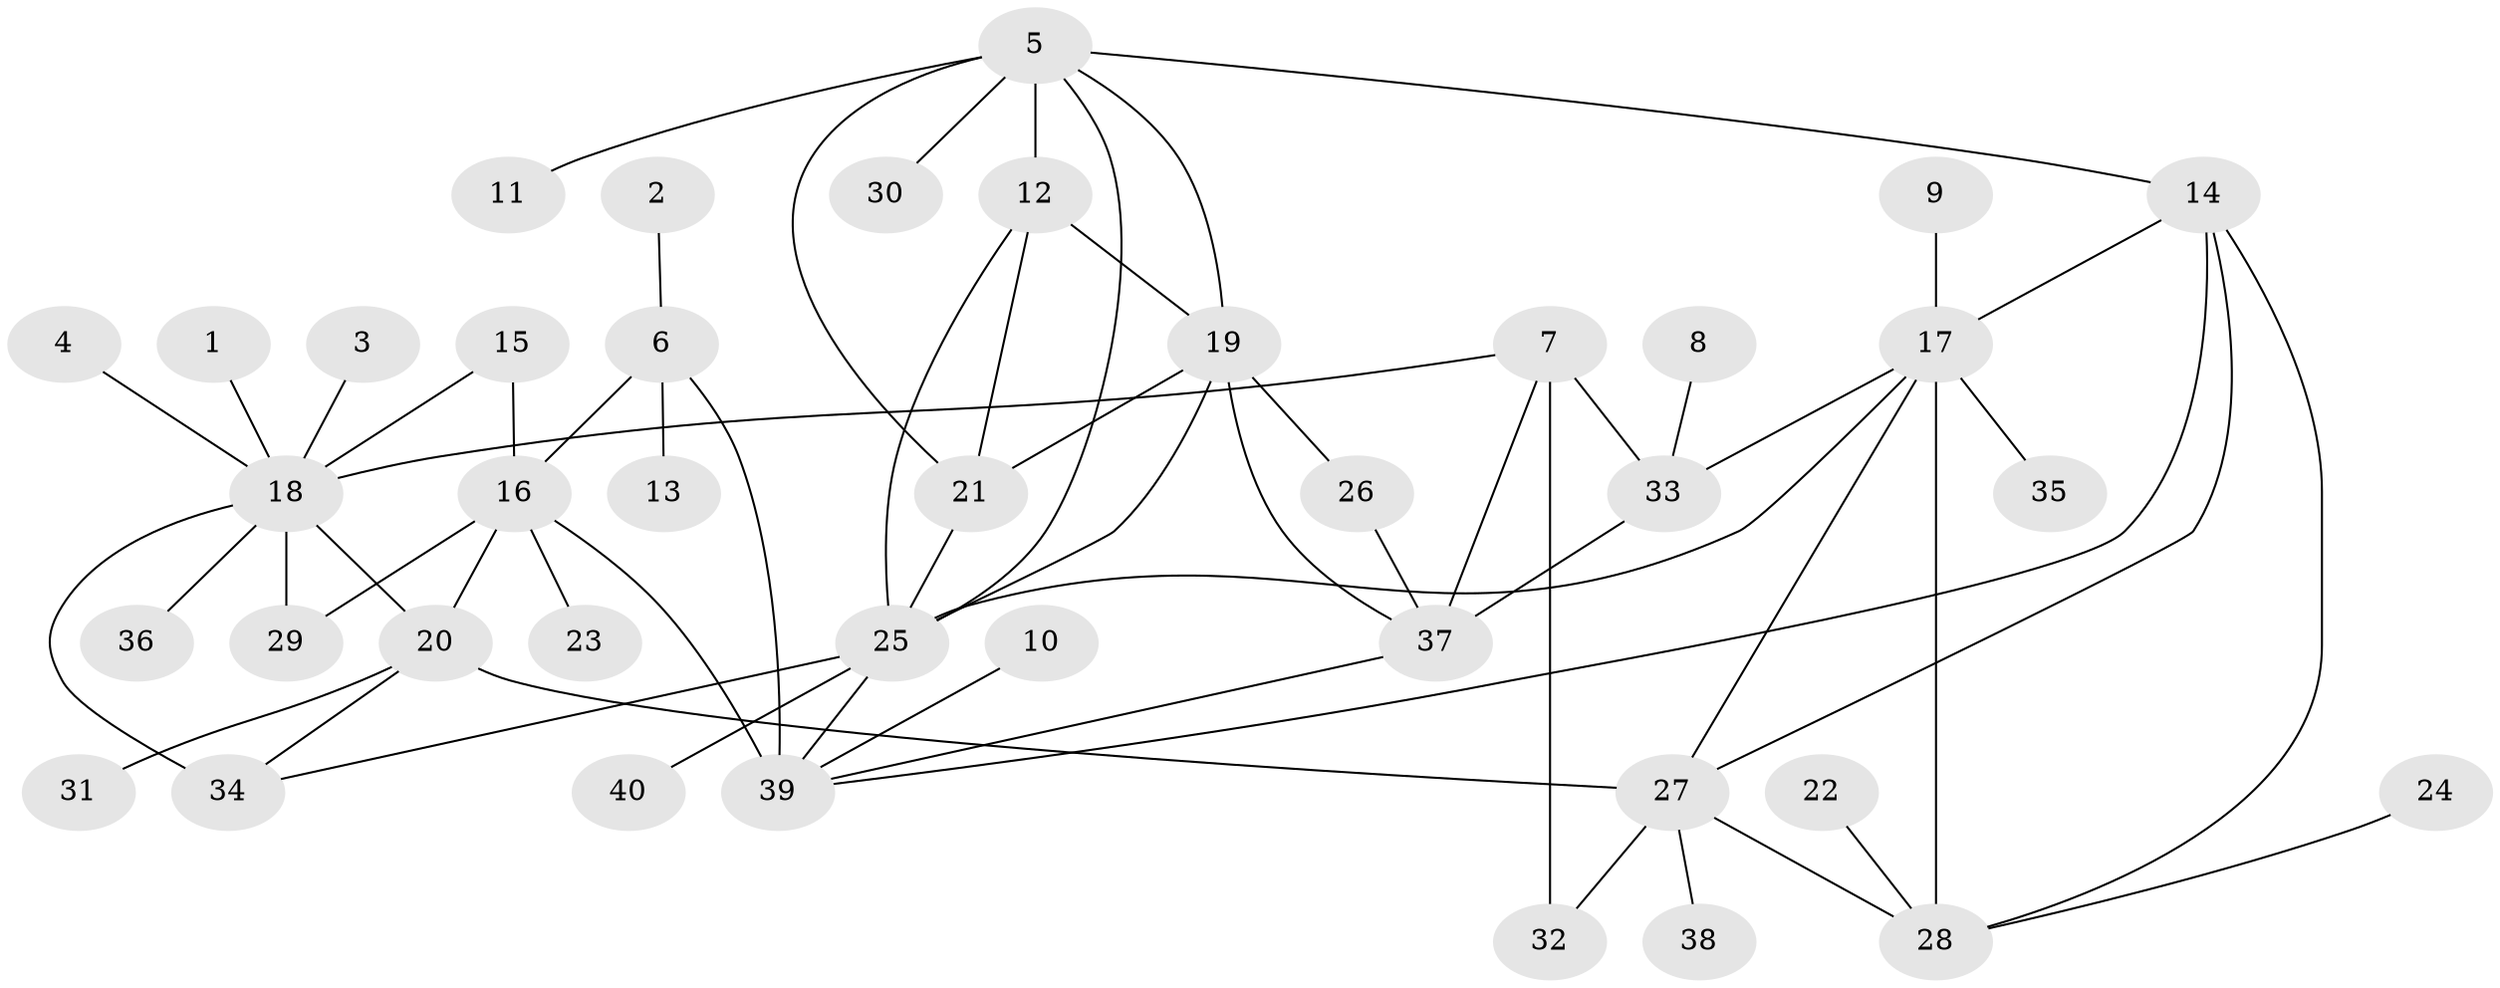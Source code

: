 // original degree distribution, {6: 0.08, 8: 0.04, 10: 0.04, 9: 0.04, 7: 0.03, 5: 0.02, 1: 0.6, 2: 0.12, 3: 0.03}
// Generated by graph-tools (version 1.1) at 2025/37/03/04/25 23:37:42]
// undirected, 40 vertices, 62 edges
graph export_dot {
  node [color=gray90,style=filled];
  1;
  2;
  3;
  4;
  5;
  6;
  7;
  8;
  9;
  10;
  11;
  12;
  13;
  14;
  15;
  16;
  17;
  18;
  19;
  20;
  21;
  22;
  23;
  24;
  25;
  26;
  27;
  28;
  29;
  30;
  31;
  32;
  33;
  34;
  35;
  36;
  37;
  38;
  39;
  40;
  1 -- 18 [weight=1.0];
  2 -- 6 [weight=1.0];
  3 -- 18 [weight=1.0];
  4 -- 18 [weight=1.0];
  5 -- 11 [weight=1.0];
  5 -- 12 [weight=1.0];
  5 -- 14 [weight=1.0];
  5 -- 19 [weight=1.0];
  5 -- 21 [weight=1.0];
  5 -- 25 [weight=1.0];
  5 -- 30 [weight=1.0];
  6 -- 13 [weight=1.0];
  6 -- 16 [weight=1.0];
  6 -- 39 [weight=3.0];
  7 -- 18 [weight=1.0];
  7 -- 32 [weight=1.0];
  7 -- 33 [weight=3.0];
  7 -- 37 [weight=1.0];
  8 -- 33 [weight=1.0];
  9 -- 17 [weight=1.0];
  10 -- 39 [weight=1.0];
  12 -- 19 [weight=1.0];
  12 -- 21 [weight=1.0];
  12 -- 25 [weight=1.0];
  14 -- 17 [weight=1.0];
  14 -- 27 [weight=1.0];
  14 -- 28 [weight=2.0];
  14 -- 39 [weight=1.0];
  15 -- 16 [weight=1.0];
  15 -- 18 [weight=1.0];
  16 -- 20 [weight=1.0];
  16 -- 23 [weight=1.0];
  16 -- 29 [weight=1.0];
  16 -- 39 [weight=3.0];
  17 -- 25 [weight=1.0];
  17 -- 27 [weight=1.0];
  17 -- 28 [weight=2.0];
  17 -- 33 [weight=1.0];
  17 -- 35 [weight=1.0];
  18 -- 20 [weight=3.0];
  18 -- 29 [weight=1.0];
  18 -- 34 [weight=3.0];
  18 -- 36 [weight=1.0];
  19 -- 21 [weight=1.0];
  19 -- 25 [weight=1.0];
  19 -- 26 [weight=1.0];
  19 -- 37 [weight=1.0];
  20 -- 27 [weight=1.0];
  20 -- 31 [weight=1.0];
  20 -- 34 [weight=1.0];
  21 -- 25 [weight=1.0];
  22 -- 28 [weight=1.0];
  24 -- 28 [weight=1.0];
  25 -- 34 [weight=1.0];
  25 -- 39 [weight=1.0];
  25 -- 40 [weight=1.0];
  26 -- 37 [weight=1.0];
  27 -- 28 [weight=2.0];
  27 -- 32 [weight=1.0];
  27 -- 38 [weight=1.0];
  33 -- 37 [weight=3.0];
  37 -- 39 [weight=1.0];
}
